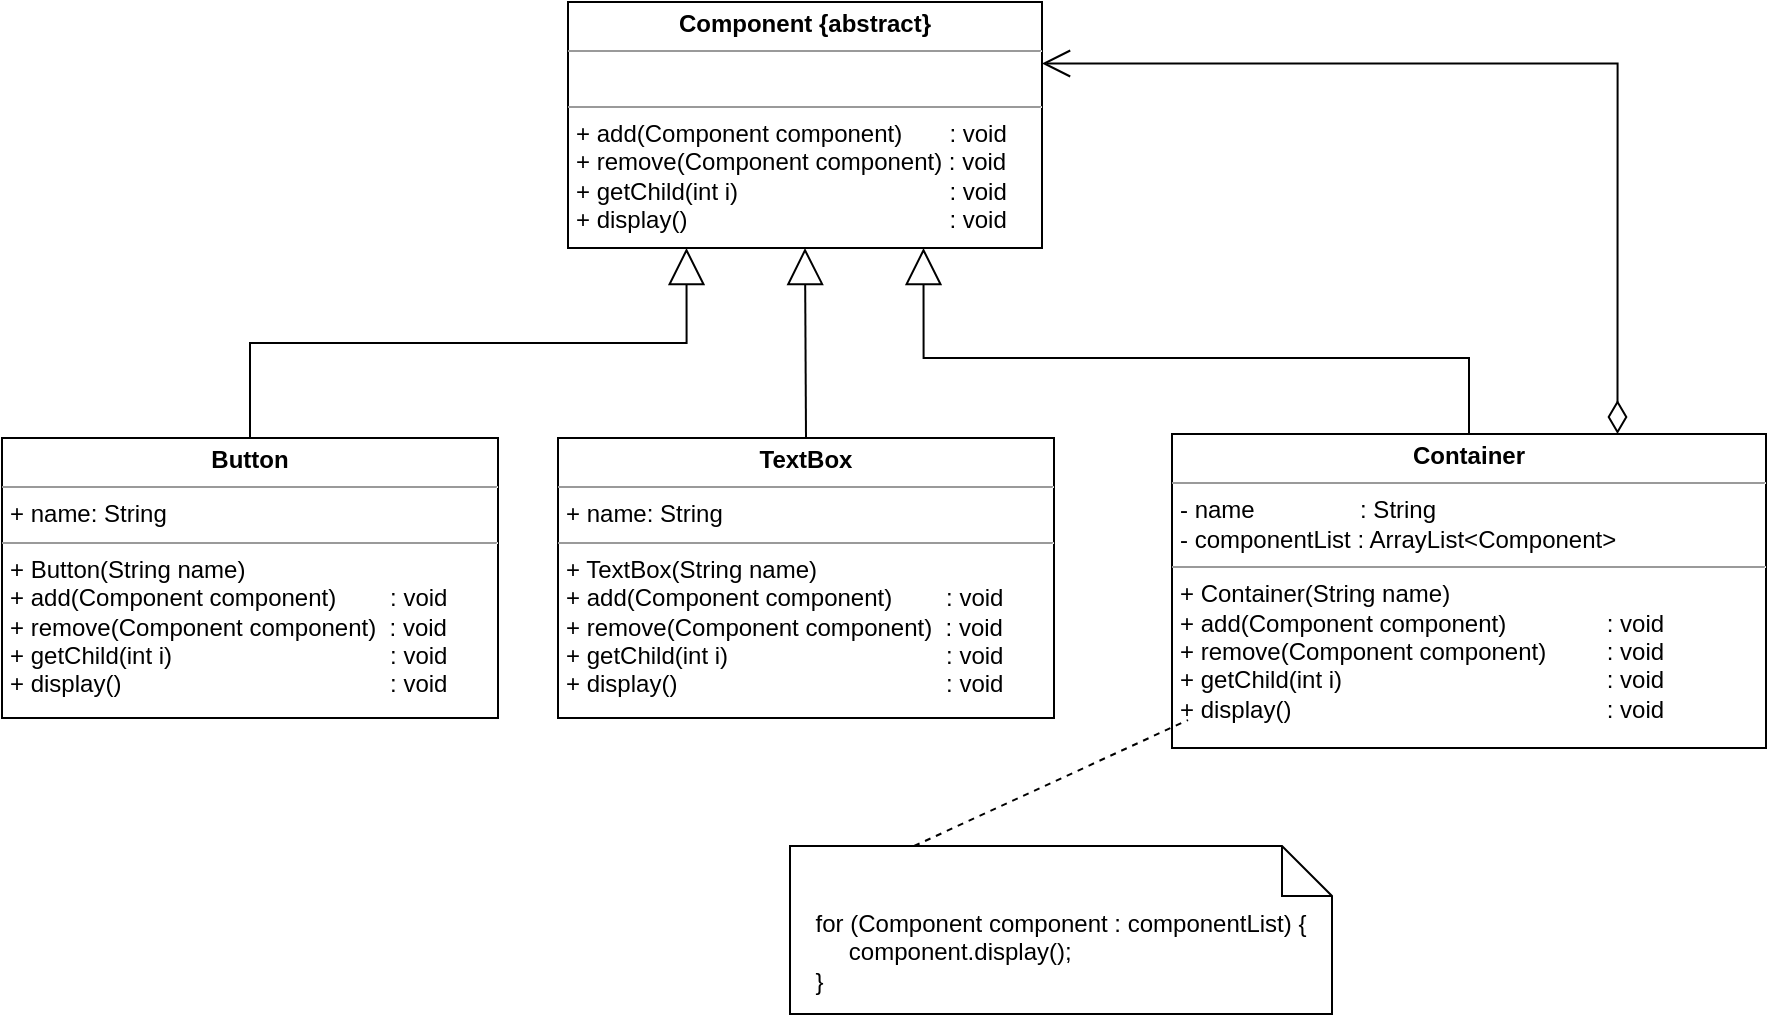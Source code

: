 <mxfile version="19.0.3" type="device"><diagram id="C5RBs43oDa-KdzZeNtuy" name="Page-1"><mxGraphModel dx="1549" dy="672" grid="0" gridSize="10" guides="0" tooltips="1" connect="1" arrows="1" fold="1" page="0" pageScale="1" pageWidth="827" pageHeight="1169" math="0" shadow="0"><root><mxCell id="WIyWlLk6GJQsqaUBKTNV-0"/><mxCell id="WIyWlLk6GJQsqaUBKTNV-1" parent="WIyWlLk6GJQsqaUBKTNV-0"/><mxCell id="zYQBR-q2YqXeBCr6iAzl-0" value="&lt;p style=&quot;margin:0px;margin-top:4px;text-align:center;&quot;&gt;&lt;b&gt;Component {abstract}&lt;/b&gt;&lt;/p&gt;&lt;hr size=&quot;1&quot;&gt;&lt;p style=&quot;margin:0px;margin-left:4px;&quot;&gt;&amp;nbsp;&lt;/p&gt;&lt;hr size=&quot;1&quot;&gt;&lt;p style=&quot;margin:0px;margin-left:4px;&quot;&gt;+ add(Component component)&amp;nbsp; &lt;span style=&quot;white-space: pre;&quot;&gt;&#9;&lt;/span&gt;: void&lt;/p&gt;&lt;p style=&quot;margin:0px;margin-left:4px;&quot;&gt;+ remove(Component component) : void&lt;/p&gt;&lt;p style=&quot;margin:0px;margin-left:4px;&quot;&gt;+ getChild(int i)&lt;span style=&quot;white-space: pre;&quot;&gt;&#9;&lt;/span&gt;&lt;span style=&quot;white-space: pre;&quot;&gt;&#9;&lt;/span&gt;&lt;span style=&quot;white-space: pre;&quot;&gt;&#9;&lt;/span&gt;&lt;span style=&quot;white-space: pre;&quot;&gt;&#9;&lt;/span&gt;: void&lt;/p&gt;&lt;p style=&quot;margin:0px;margin-left:4px;&quot;&gt;+ display()&lt;span style=&quot;white-space: pre;&quot;&gt;&#9;&lt;/span&gt;&lt;span style=&quot;white-space: pre;&quot;&gt;&#9;&lt;/span&gt;&lt;span style=&quot;white-space: pre;&quot;&gt;&#9;&lt;/span&gt;&lt;span style=&quot;white-space: pre;&quot;&gt;&#9;&lt;/span&gt;&lt;span style=&quot;white-space: pre;&quot;&gt;&#9;&lt;/span&gt;: void&lt;/p&gt;" style="verticalAlign=top;align=left;overflow=fill;fontSize=12;fontFamily=Helvetica;html=1;" vertex="1" parent="WIyWlLk6GJQsqaUBKTNV-1"><mxGeometry x="235" y="166" width="237" height="123" as="geometry"/></mxCell><mxCell id="zYQBR-q2YqXeBCr6iAzl-1" value="&lt;p style=&quot;margin:0px;margin-top:4px;text-align:center;&quot;&gt;&lt;b&gt;Container&lt;/b&gt;&lt;/p&gt;&lt;hr size=&quot;1&quot;&gt;&lt;p style=&quot;margin:0px;margin-left:4px;&quot;&gt;- name &lt;span style=&quot;white-space: pre;&quot;&gt;&#9;&lt;/span&gt;&lt;span style=&quot;white-space: pre;&quot;&gt;&#9;&lt;/span&gt;&amp;nbsp; &amp;nbsp;: String&lt;/p&gt;&lt;p style=&quot;margin:0px;margin-left:4px;&quot;&gt;- componentList : ArrayList&amp;lt;Component&amp;gt;&lt;/p&gt;&lt;hr size=&quot;1&quot;&gt;&lt;p style=&quot;margin:0px;margin-left:4px;&quot;&gt;+ Container(String name)&lt;/p&gt;&lt;p style=&quot;margin:0px;margin-left:4px;&quot;&gt;+ add(Component component)&lt;span style=&quot;white-space: pre;&quot;&gt;&#9;&lt;/span&gt;&lt;span style=&quot;white-space: pre;&quot;&gt;&#9;&lt;/span&gt;: void&lt;/p&gt;&lt;p style=&quot;margin:0px;margin-left:4px;&quot;&gt;&lt;span style=&quot;background-color: initial;&quot;&gt;+ remove(Component component) &lt;span style=&quot;white-space: pre;&quot;&gt;&#9;&lt;/span&gt;: void&lt;/span&gt;&lt;/p&gt;&lt;p style=&quot;margin: 0px 0px 0px 4px;&quot;&gt;+ getChild(int i)&lt;span style=&quot;&quot;&gt;&#9;&lt;span style=&quot;white-space: pre;&quot;&gt;&#9;&lt;/span&gt;&lt;span style=&quot;white-space: pre;&quot;&gt;&#9;&lt;/span&gt;&lt;span style=&quot;white-space: pre;&quot;&gt;&#9;&lt;/span&gt;&lt;span style=&quot;white-space: pre;&quot;&gt;&#9;&lt;/span&gt;&lt;span style=&quot;white-space: pre;&quot;&gt;&#9;&lt;/span&gt;&lt;/span&gt;: void&lt;/p&gt;&lt;p style=&quot;margin: 0px 0px 0px 4px;&quot;&gt;+ display()&lt;span style=&quot;&quot;&gt;&#9;&lt;span style=&quot;white-space: pre;&quot;&gt;&#9;&lt;/span&gt;&lt;span style=&quot;white-space: pre;&quot;&gt;&#9;&lt;/span&gt;&lt;span style=&quot;white-space: pre;&quot;&gt;&#9;&lt;/span&gt;&lt;span style=&quot;white-space: pre;&quot;&gt;&#9;&lt;/span&gt;&lt;span style=&quot;white-space: pre;&quot;&gt;&#9;&lt;/span&gt;&lt;span style=&quot;white-space: pre;&quot;&gt;&#9;&lt;/span&gt;&lt;/span&gt;: void&lt;/p&gt;" style="verticalAlign=top;align=left;overflow=fill;fontSize=12;fontFamily=Helvetica;html=1;" vertex="1" parent="WIyWlLk6GJQsqaUBKTNV-1"><mxGeometry x="537" y="382" width="297" height="157" as="geometry"/></mxCell><mxCell id="zYQBR-q2YqXeBCr6iAzl-2" value="" style="endArrow=block;endSize=16;endFill=0;html=1;rounded=0;exitX=0.5;exitY=0;exitDx=0;exitDy=0;entryX=0.75;entryY=1;entryDx=0;entryDy=0;edgeStyle=orthogonalEdgeStyle;" edge="1" parent="WIyWlLk6GJQsqaUBKTNV-1" source="zYQBR-q2YqXeBCr6iAzl-1" target="zYQBR-q2YqXeBCr6iAzl-0"><mxGeometry width="160" relative="1" as="geometry"><mxPoint x="681" y="321" as="sourcePoint"/><mxPoint x="841" y="321" as="targetPoint"/><Array as="points"><mxPoint x="686" y="344"/><mxPoint x="413" y="344"/></Array></mxGeometry></mxCell><mxCell id="zYQBR-q2YqXeBCr6iAzl-3" value="" style="endArrow=open;html=1;endSize=12;startArrow=diamondThin;startSize=14;startFill=0;edgeStyle=orthogonalEdgeStyle;align=left;verticalAlign=bottom;rounded=0;exitX=0.75;exitY=0;exitDx=0;exitDy=0;entryX=1;entryY=0.25;entryDx=0;entryDy=0;" edge="1" parent="WIyWlLk6GJQsqaUBKTNV-1" source="zYQBR-q2YqXeBCr6iAzl-1" target="zYQBR-q2YqXeBCr6iAzl-0"><mxGeometry x="-1" y="3" relative="1" as="geometry"><mxPoint x="824" y="216" as="sourcePoint"/><mxPoint x="984" y="216" as="targetPoint"/></mxGeometry></mxCell><mxCell id="zYQBR-q2YqXeBCr6iAzl-4" value="&lt;p style=&quot;margin:0px;margin-top:4px;text-align:center;&quot;&gt;&lt;b&gt;Button&lt;/b&gt;&lt;/p&gt;&lt;hr size=&quot;1&quot;&gt;&lt;p style=&quot;margin:0px;margin-left:4px;&quot;&gt;+ name: String&lt;/p&gt;&lt;hr size=&quot;1&quot;&gt;&lt;p style=&quot;margin: 0px 0px 0px 4px;&quot;&gt;+ Button(String name)&lt;/p&gt;&lt;p style=&quot;margin: 0px 0px 0px 4px;&quot;&gt;+ add(Component component)&lt;span style=&quot;&quot;&gt;&#9;&lt;span style=&quot;white-space: pre;&quot;&gt;&#9;&lt;/span&gt;&lt;/span&gt;&lt;span style=&quot;&quot;&gt;&#9;&lt;/span&gt;: void&lt;/p&gt;&lt;p style=&quot;margin: 0px 0px 0px 4px;&quot;&gt;&lt;span style=&quot;background-color: initial;&quot;&gt;+ remove(Component component)&amp;nbsp;&lt;span style=&quot;&quot;&gt;&#9;&lt;/span&gt;: void&lt;/span&gt;&lt;/p&gt;&lt;p style=&quot;margin: 0px 0px 0px 4px;&quot;&gt;+ getChild(int i)&amp;nbsp;&lt;span style=&quot;&quot;&gt;&#9;&lt;span style=&quot;white-space: pre;&quot;&gt;&#9;&lt;/span&gt;&lt;span style=&quot;white-space: pre;&quot;&gt;&#9;&lt;/span&gt;&lt;span style=&quot;white-space: pre;&quot;&gt;&#9;&lt;/span&gt;&lt;span style=&quot;white-space: pre;&quot;&gt;&#9;&lt;/span&gt;&lt;/span&gt;&lt;span style=&quot;&quot;&gt;&amp;nbsp;&lt;/span&gt;: void&lt;/p&gt;&lt;p style=&quot;margin: 0px 0px 0px 4px;&quot;&gt;+ display()&amp;nbsp;&lt;span style=&quot;&quot;&gt;&#9;&lt;span style=&quot;white-space: pre;&quot;&gt;&#9;&lt;/span&gt;&lt;span style=&quot;white-space: pre;&quot;&gt;&#9;&lt;/span&gt;&lt;span style=&quot;white-space: pre;&quot;&gt;&#9;&lt;/span&gt;&lt;span style=&quot;white-space: pre;&quot;&gt;&#9;&lt;/span&gt;&lt;span style=&quot;white-space: pre;&quot;&gt;&#9;&lt;/span&gt;&lt;/span&gt;&lt;span style=&quot;&quot;&gt;&#9;&lt;/span&gt;&lt;span style=&quot;&quot;&gt;&#9;&lt;/span&gt;&lt;span style=&quot;&quot;&gt;&#9;&lt;/span&gt;&lt;span style=&quot;&quot;&gt;&#9;&lt;/span&gt;&lt;span style=&quot;&quot;&gt;&#9;&lt;/span&gt;: void&lt;/p&gt;" style="verticalAlign=top;align=left;overflow=fill;fontSize=12;fontFamily=Helvetica;html=1;" vertex="1" parent="WIyWlLk6GJQsqaUBKTNV-1"><mxGeometry x="-48" y="384" width="248" height="140" as="geometry"/></mxCell><mxCell id="zYQBR-q2YqXeBCr6iAzl-5" value="&lt;p style=&quot;margin:0px;margin-top:4px;text-align:center;&quot;&gt;&lt;b&gt;TextBox&lt;/b&gt;&lt;/p&gt;&lt;hr size=&quot;1&quot;&gt;&lt;p style=&quot;margin:0px;margin-left:4px;&quot;&gt;+ name: String&lt;/p&gt;&lt;hr size=&quot;1&quot;&gt;&lt;p style=&quot;margin: 0px 0px 0px 4px;&quot;&gt;+ TextBox(String name)&lt;/p&gt;&lt;p style=&quot;margin: 0px 0px 0px 4px;&quot;&gt;+ add(Component component)&lt;span style=&quot;&quot;&gt;&#9;&lt;span style=&quot;white-space: pre;&quot;&gt;&#9;&lt;/span&gt;&lt;/span&gt;&lt;span style=&quot;&quot;&gt;&#9;&lt;/span&gt;: void&lt;/p&gt;&lt;p style=&quot;margin: 0px 0px 0px 4px;&quot;&gt;&lt;span style=&quot;background-color: initial;&quot;&gt;+ remove(Component component)&amp;nbsp;&lt;span style=&quot;&quot;&gt;&#9;&lt;/span&gt;: void&lt;/span&gt;&lt;/p&gt;&lt;p style=&quot;margin: 0px 0px 0px 4px;&quot;&gt;+ getChild(int i)&amp;nbsp;&lt;span style=&quot;&quot;&gt;&#9;&lt;span style=&quot;white-space: pre;&quot;&gt;&#9;&lt;/span&gt;&lt;span style=&quot;white-space: pre;&quot;&gt;&#9;&lt;/span&gt;&lt;span style=&quot;white-space: pre;&quot;&gt;&#9;&lt;/span&gt;&lt;span style=&quot;white-space: pre;&quot;&gt;&#9;&lt;/span&gt;&lt;/span&gt;&lt;span style=&quot;&quot;&gt;&#9;&lt;/span&gt;&lt;span style=&quot;&quot;&gt;&#9;&lt;/span&gt;&lt;span style=&quot;&quot;&gt;&#9;&lt;/span&gt;&lt;span style=&quot;&quot;&gt;&#9;&lt;/span&gt;: void&lt;/p&gt;&lt;p style=&quot;margin: 0px 0px 0px 4px;&quot;&gt;+ display()&amp;nbsp;&lt;span style=&quot;&quot;&gt;&#9;&lt;span style=&quot;white-space: pre;&quot;&gt;&#9;&lt;/span&gt;&lt;span style=&quot;white-space: pre;&quot;&gt;&#9;&lt;/span&gt;&lt;span style=&quot;white-space: pre;&quot;&gt;&#9;&lt;/span&gt;&lt;span style=&quot;white-space: pre;&quot;&gt;&#9;&lt;/span&gt;&lt;span style=&quot;white-space: pre;&quot;&gt;&#9;&lt;/span&gt;&lt;/span&gt;&lt;span style=&quot;&quot;&gt;&#9;&lt;/span&gt;&lt;span style=&quot;&quot;&gt;&#9;&lt;/span&gt;&lt;span style=&quot;&quot;&gt;&#9;&lt;/span&gt;&lt;span style=&quot;&quot;&gt;&#9;&lt;/span&gt;&lt;span style=&quot;&quot;&gt;&#9;&lt;/span&gt;: void&lt;/p&gt;" style="verticalAlign=top;align=left;overflow=fill;fontSize=12;fontFamily=Helvetica;html=1;" vertex="1" parent="WIyWlLk6GJQsqaUBKTNV-1"><mxGeometry x="230" y="384" width="248" height="140" as="geometry"/></mxCell><mxCell id="zYQBR-q2YqXeBCr6iAzl-6" value="" style="endArrow=block;endSize=16;endFill=0;html=1;rounded=0;exitX=0.5;exitY=0;exitDx=0;exitDy=0;entryX=0.5;entryY=1;entryDx=0;entryDy=0;" edge="1" parent="WIyWlLk6GJQsqaUBKTNV-1" source="zYQBR-q2YqXeBCr6iAzl-5" target="zYQBR-q2YqXeBCr6iAzl-0"><mxGeometry width="160" relative="1" as="geometry"><mxPoint x="80" y="271" as="sourcePoint"/><mxPoint x="240" y="271" as="targetPoint"/></mxGeometry></mxCell><mxCell id="zYQBR-q2YqXeBCr6iAzl-8" value="" style="endArrow=block;endSize=16;endFill=0;html=1;rounded=0;exitX=0.5;exitY=0;exitDx=0;exitDy=0;entryX=0.25;entryY=1;entryDx=0;entryDy=0;edgeStyle=orthogonalEdgeStyle;" edge="1" parent="WIyWlLk6GJQsqaUBKTNV-1" source="zYQBR-q2YqXeBCr6iAzl-4" target="zYQBR-q2YqXeBCr6iAzl-0"><mxGeometry width="160" relative="1" as="geometry"><mxPoint x="94" y="217" as="sourcePoint"/><mxPoint x="254" y="217" as="targetPoint"/></mxGeometry></mxCell><mxCell id="zYQBR-q2YqXeBCr6iAzl-9" value="for (Component component : componentList) {&lt;br&gt;&lt;div style=&quot;text-align: left;&quot;&gt;&lt;span style=&quot;background-color: initial;&quot;&gt;&amp;nbsp; &amp;nbsp; &amp;nbsp;component.display();&lt;/span&gt;&lt;/div&gt;&lt;div style=&quot;text-align: left;&quot;&gt;&lt;span style=&quot;background-color: initial;&quot;&gt;}&lt;/span&gt;&lt;/div&gt;" style="shape=note2;boundedLbl=1;whiteSpace=wrap;html=1;size=25;verticalAlign=top;align=center;" vertex="1" parent="WIyWlLk6GJQsqaUBKTNV-1"><mxGeometry x="346" y="588" width="271" height="84" as="geometry"/></mxCell><mxCell id="zYQBR-q2YqXeBCr6iAzl-10" value="" style="endArrow=none;html=1;rounded=0;exitX=0.229;exitY=0;exitDx=0;exitDy=0;exitPerimeter=0;entryX=0.027;entryY=0.911;entryDx=0;entryDy=0;entryPerimeter=0;dashed=1;" edge="1" parent="WIyWlLk6GJQsqaUBKTNV-1" source="zYQBR-q2YqXeBCr6iAzl-9" target="zYQBR-q2YqXeBCr6iAzl-1"><mxGeometry relative="1" as="geometry"><mxPoint x="201" y="623" as="sourcePoint"/><mxPoint x="361" y="623" as="targetPoint"/></mxGeometry></mxCell></root></mxGraphModel></diagram></mxfile>